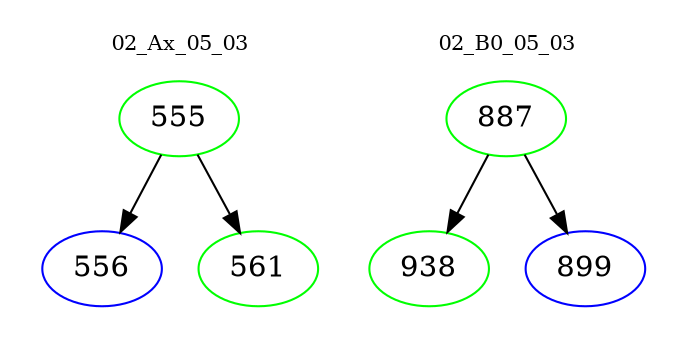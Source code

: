 digraph{
subgraph cluster_0 {
color = white
label = "02_Ax_05_03";
fontsize=10;
T0_555 [label="555", color="green"]
T0_555 -> T0_556 [color="black"]
T0_556 [label="556", color="blue"]
T0_555 -> T0_561 [color="black"]
T0_561 [label="561", color="green"]
}
subgraph cluster_1 {
color = white
label = "02_B0_05_03";
fontsize=10;
T1_887 [label="887", color="green"]
T1_887 -> T1_938 [color="black"]
T1_938 [label="938", color="green"]
T1_887 -> T1_899 [color="black"]
T1_899 [label="899", color="blue"]
}
}

